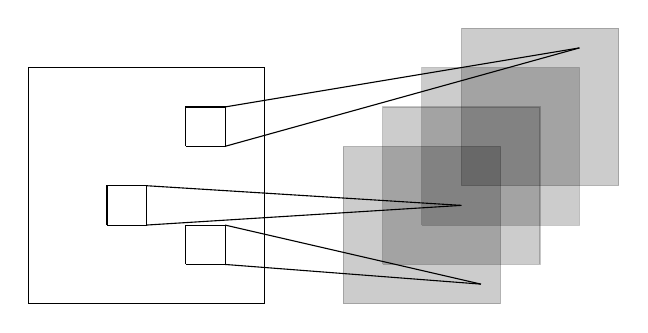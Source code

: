 \begin{tikzpicture}
%\node at (1.5,4){\begin{tabular}{c}input image\\or input feature map\end{tabular}};

\draw (0,0) -- (3,0) -- (3,3) -- (0,3) -- (0,0);

\draw (2,2) -- (2.5,2) -- (2.5,2.5) -- (2,2.5) -- (2,2);
\draw (2,0.5) -- (2.5,0.5) -- (2.5,1) -- (2,1) -- (2,0.5);
\draw (1,1) -- (1.5,1) -- (1.5,1.5) -- (1,1.5) -- (1,1);

\draw (2.5,2) -- (7,3.25);
\draw (2.5,2.5) -- (7,3.25);

\draw (2.5,1) -- (5.75,0.25);
\draw (2.5,0.5) -- (5.75,0.25);

\draw (1.5,1.5) -- (5.5,1.25);
\draw (1.5,1) -- (5.5,1.25);

%\node at (5.75,4){\begin{tabular}{c}output feature maps\end{tabular}};

\draw[fill=black,opacity=0.2,draw=black] (5.5,1.5) -- (7.5,1.5) -- (7.5,3.5) -- (5.5,3.5) -- (5.5,1.5);
\draw[fill=black,opacity=0.2,draw=black] (5,1) -- (7,1) -- (7,3) -- (5,3) -- (5,1);
\draw[fill=black,opacity=0.2,draw=black] (4.5,0.5) -- (6.5,0.5) -- (6.5,2.5) -- (4.5,2.5) -- (4.5,0.5);
\draw[fill=black,opacity=0.2,draw=black] (4,0) -- (6,0) -- (6,2) -- (4,2) -- (4,0);
\end{tikzpicture}
